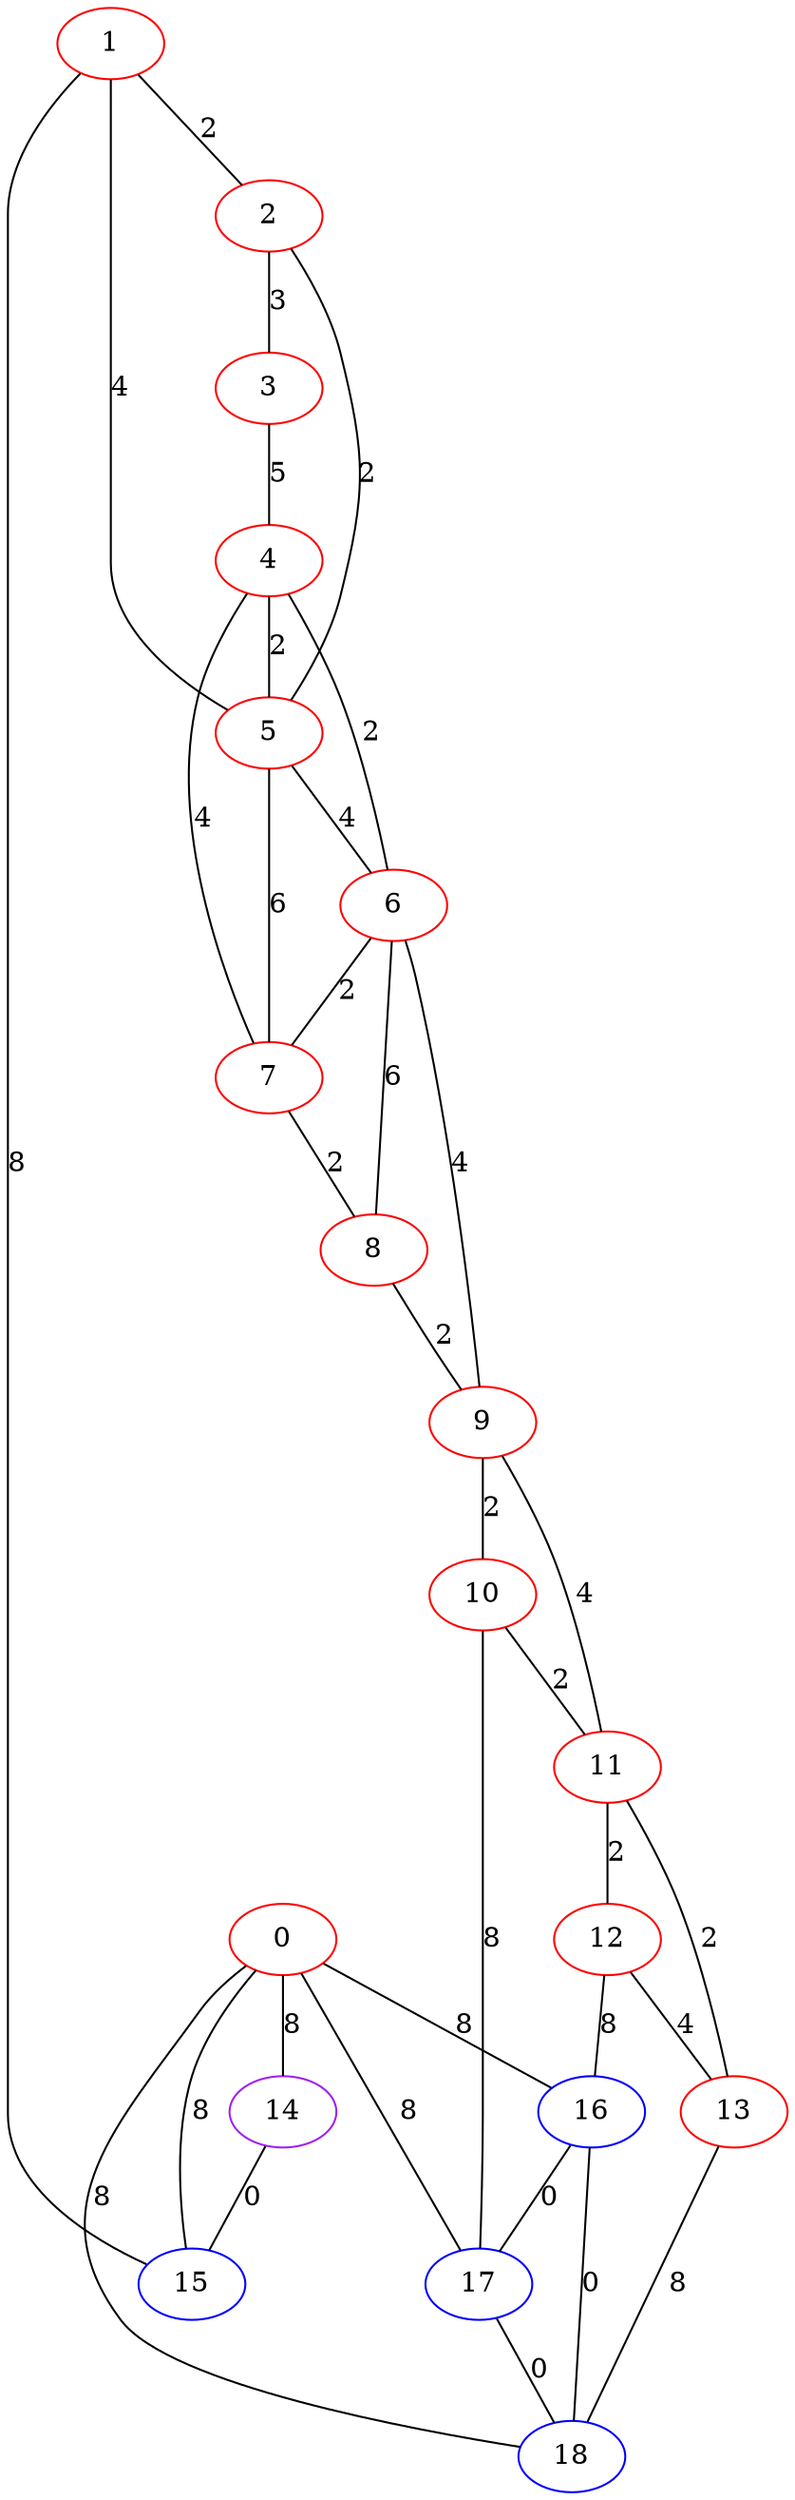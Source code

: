 graph "" {
0 [color=red, weight=1];
1 [color=red, weight=1];
2 [color=red, weight=1];
3 [color=red, weight=1];
4 [color=red, weight=1];
5 [color=red, weight=1];
6 [color=red, weight=1];
7 [color=red, weight=1];
8 [color=red, weight=1];
9 [color=red, weight=1];
10 [color=red, weight=1];
11 [color=red, weight=1];
12 [color=red, weight=1];
13 [color=red, weight=1];
14 [color=purple, weight=4];
15 [color=blue, weight=3];
16 [color=blue, weight=3];
17 [color=blue, weight=3];
18 [color=blue, weight=3];
0 -- 16  [key=0, label=8];
0 -- 17  [key=0, label=8];
0 -- 18  [key=0, label=8];
0 -- 14  [key=0, label=8];
0 -- 15  [key=0, label=8];
1 -- 2  [key=0, label=2];
1 -- 5  [key=0, label=4];
1 -- 15  [key=0, label=8];
2 -- 3  [key=0, label=3];
2 -- 5  [key=0, label=2];
3 -- 4  [key=0, label=5];
4 -- 5  [key=0, label=2];
4 -- 6  [key=0, label=2];
4 -- 7  [key=0, label=4];
5 -- 6  [key=0, label=4];
5 -- 7  [key=0, label=6];
6 -- 8  [key=0, label=6];
6 -- 9  [key=0, label=4];
6 -- 7  [key=0, label=2];
7 -- 8  [key=0, label=2];
8 -- 9  [key=0, label=2];
9 -- 10  [key=0, label=2];
9 -- 11  [key=0, label=4];
10 -- 11  [key=0, label=2];
10 -- 17  [key=0, label=8];
11 -- 12  [key=0, label=2];
11 -- 13  [key=0, label=2];
12 -- 16  [key=0, label=8];
12 -- 13  [key=0, label=4];
13 -- 18  [key=0, label=8];
14 -- 15  [key=0, label=0];
16 -- 17  [key=0, label=0];
16 -- 18  [key=0, label=0];
17 -- 18  [key=0, label=0];
}
